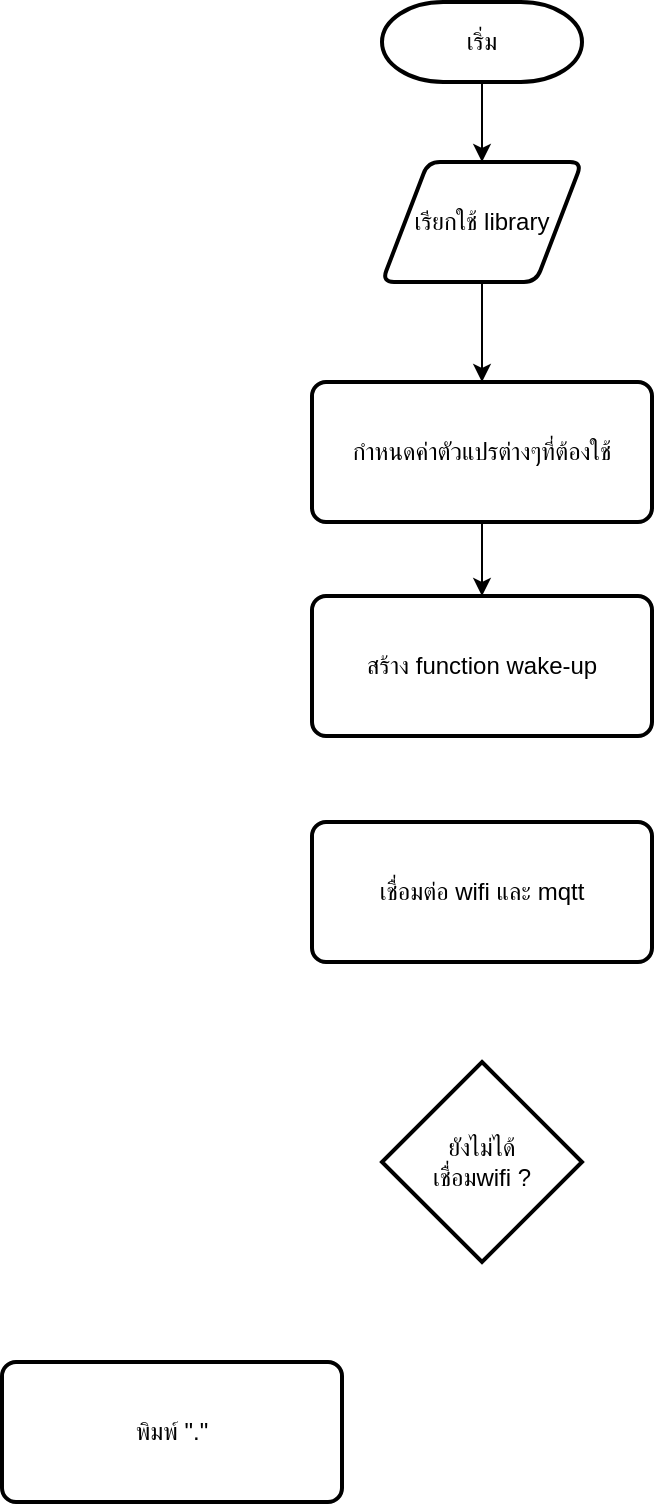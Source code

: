 <mxfile version="22.0.6" type="github">
  <diagram id="C5RBs43oDa-KdzZeNtuy" name="Page-1">
    <mxGraphModel dx="704" dy="741" grid="1" gridSize="10" guides="1" tooltips="1" connect="1" arrows="1" fold="1" page="1" pageScale="1" pageWidth="827" pageHeight="1169" math="0" shadow="0">
      <root>
        <mxCell id="WIyWlLk6GJQsqaUBKTNV-0" />
        <mxCell id="WIyWlLk6GJQsqaUBKTNV-1" parent="WIyWlLk6GJQsqaUBKTNV-0" />
        <mxCell id="FAzehwiRH1MLIlhiyja--5" value="" style="edgeStyle=orthogonalEdgeStyle;rounded=0;orthogonalLoop=1;jettySize=auto;html=1;" edge="1" parent="WIyWlLk6GJQsqaUBKTNV-1" source="FAzehwiRH1MLIlhiyja--0" target="FAzehwiRH1MLIlhiyja--1">
          <mxGeometry relative="1" as="geometry" />
        </mxCell>
        <mxCell id="FAzehwiRH1MLIlhiyja--0" value="เริ่ม" style="strokeWidth=2;html=1;shape=mxgraph.flowchart.terminator;whiteSpace=wrap;" vertex="1" parent="WIyWlLk6GJQsqaUBKTNV-1">
          <mxGeometry x="350" y="40" width="100" height="40" as="geometry" />
        </mxCell>
        <mxCell id="FAzehwiRH1MLIlhiyja--6" value="" style="edgeStyle=orthogonalEdgeStyle;rounded=0;orthogonalLoop=1;jettySize=auto;html=1;" edge="1" parent="WIyWlLk6GJQsqaUBKTNV-1" source="FAzehwiRH1MLIlhiyja--1" target="FAzehwiRH1MLIlhiyja--2">
          <mxGeometry relative="1" as="geometry" />
        </mxCell>
        <mxCell id="FAzehwiRH1MLIlhiyja--1" value="เรียกใช้&amp;nbsp;library" style="shape=parallelogram;html=1;strokeWidth=2;perimeter=parallelogramPerimeter;whiteSpace=wrap;rounded=1;arcSize=12;size=0.23;" vertex="1" parent="WIyWlLk6GJQsqaUBKTNV-1">
          <mxGeometry x="350" y="120" width="100" height="60" as="geometry" />
        </mxCell>
        <mxCell id="FAzehwiRH1MLIlhiyja--8" value="" style="edgeStyle=orthogonalEdgeStyle;rounded=0;orthogonalLoop=1;jettySize=auto;html=1;" edge="1" parent="WIyWlLk6GJQsqaUBKTNV-1" source="FAzehwiRH1MLIlhiyja--2" target="FAzehwiRH1MLIlhiyja--7">
          <mxGeometry relative="1" as="geometry" />
        </mxCell>
        <mxCell id="FAzehwiRH1MLIlhiyja--2" value="กำหนดค่าตัวแปรต่างๆที่ต้องใช้" style="rounded=1;whiteSpace=wrap;html=1;absoluteArcSize=1;arcSize=14;strokeWidth=2;" vertex="1" parent="WIyWlLk6GJQsqaUBKTNV-1">
          <mxGeometry x="315" y="230" width="170" height="70" as="geometry" />
        </mxCell>
        <mxCell id="FAzehwiRH1MLIlhiyja--7" value="สร้าง function wake-up" style="rounded=1;whiteSpace=wrap;html=1;absoluteArcSize=1;arcSize=14;strokeWidth=2;" vertex="1" parent="WIyWlLk6GJQsqaUBKTNV-1">
          <mxGeometry x="315" y="337" width="170" height="70" as="geometry" />
        </mxCell>
        <mxCell id="FAzehwiRH1MLIlhiyja--10" value="เชื่อมต่อ wifi และ mqtt" style="rounded=1;whiteSpace=wrap;html=1;absoluteArcSize=1;arcSize=14;strokeWidth=2;" vertex="1" parent="WIyWlLk6GJQsqaUBKTNV-1">
          <mxGeometry x="315" y="450" width="170" height="70" as="geometry" />
        </mxCell>
        <mxCell id="FAzehwiRH1MLIlhiyja--11" value="ยังไม่ได้&lt;br&gt;เชื่อมwifi ?" style="strokeWidth=2;html=1;shape=mxgraph.flowchart.decision;whiteSpace=wrap;" vertex="1" parent="WIyWlLk6GJQsqaUBKTNV-1">
          <mxGeometry x="350" y="570" width="100" height="100" as="geometry" />
        </mxCell>
        <mxCell id="FAzehwiRH1MLIlhiyja--12" value="พิมพ์ &quot;.&quot;" style="rounded=1;whiteSpace=wrap;html=1;absoluteArcSize=1;arcSize=14;strokeWidth=2;" vertex="1" parent="WIyWlLk6GJQsqaUBKTNV-1">
          <mxGeometry x="160" y="720" width="170" height="70" as="geometry" />
        </mxCell>
      </root>
    </mxGraphModel>
  </diagram>
</mxfile>
